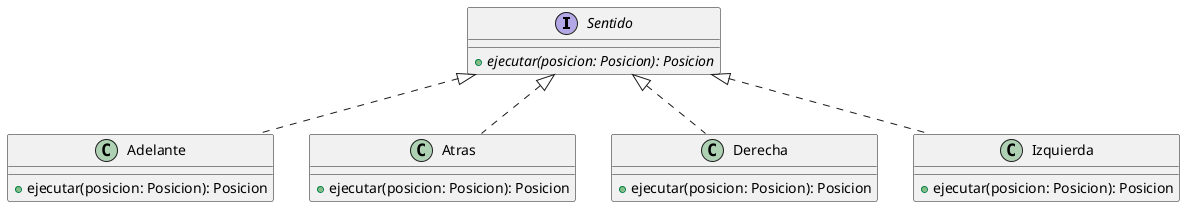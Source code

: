 @startuml
'https://plantuml.com/class-diagram

interface Sentido {
    + {abstract} ejecutar(posicion: Posicion): Posicion
}

class Adelante {
    + ejecutar(posicion: Posicion): Posicion
}

class Atras {
    + ejecutar(posicion: Posicion): Posicion
}

class Derecha{
    + ejecutar(posicion: Posicion): Posicion
}

class Izquierda{
    + ejecutar(posicion: Posicion): Posicion
}

Sentido <|.. Adelante
Sentido <|.. Atras
Sentido <|.. Derecha
Sentido <|.. Izquierda

@enduml